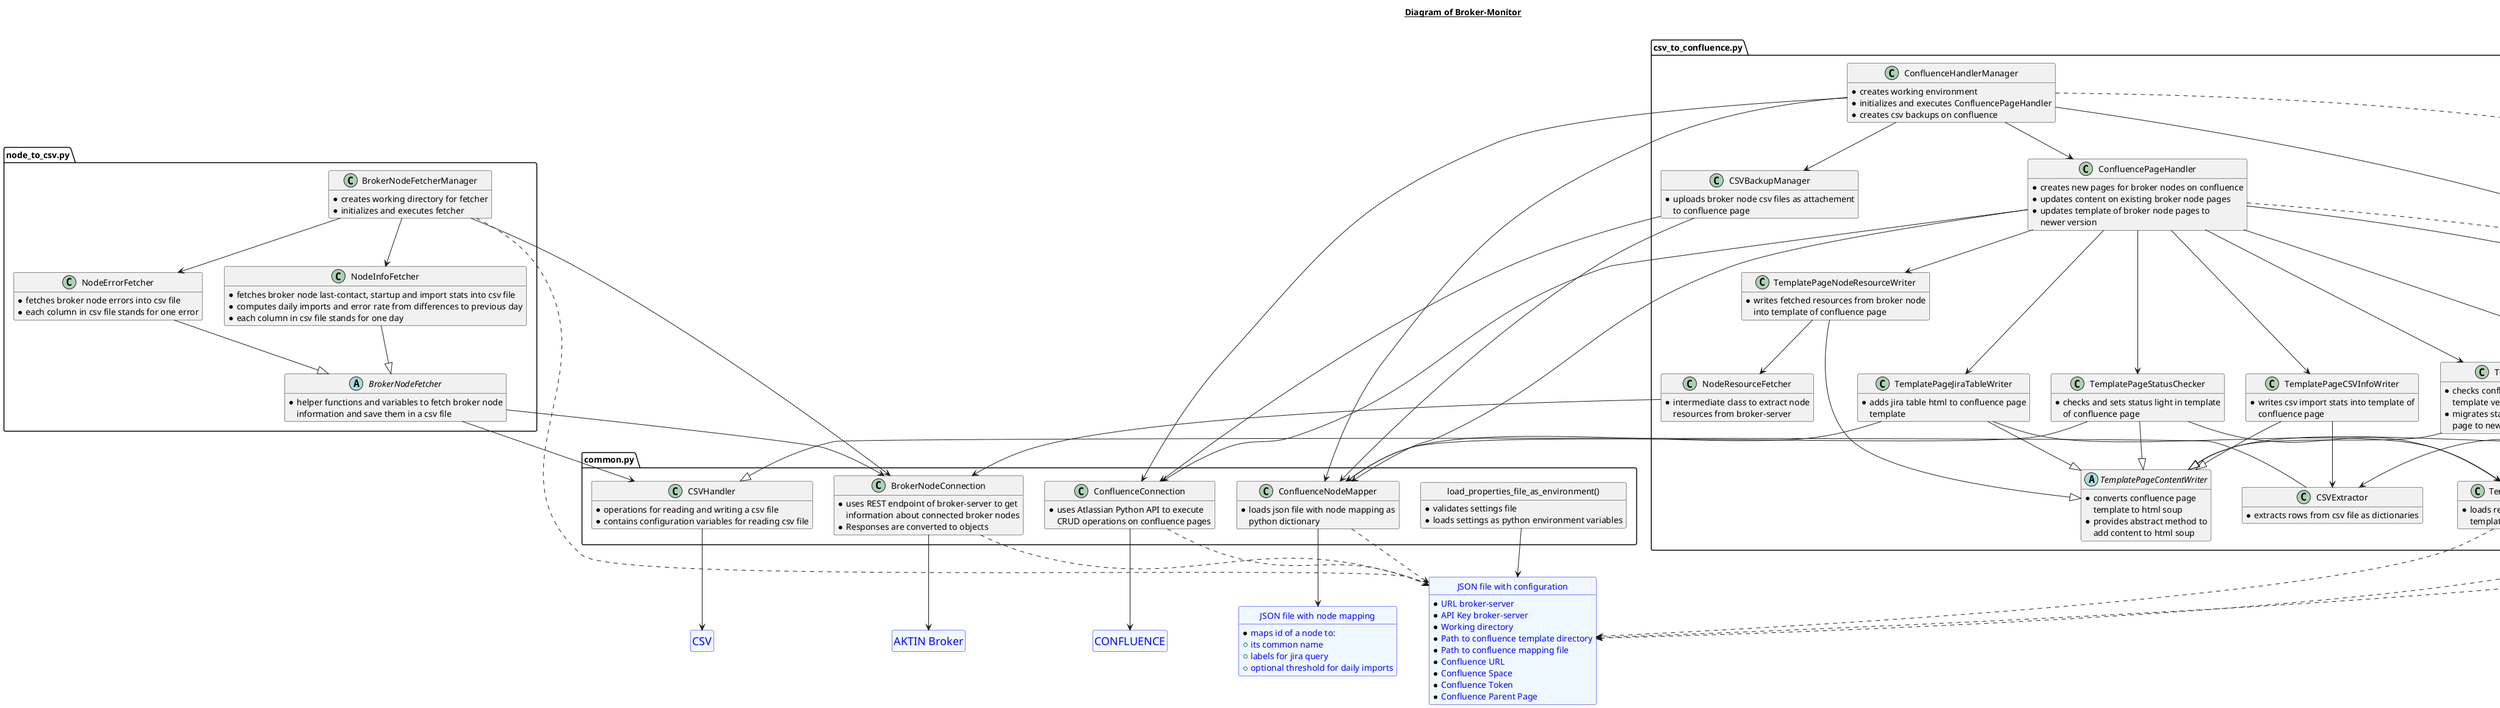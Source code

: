 @startuml
hide methods

title __Diagram of Broker-Monitor__\n

top to bottom direction

entity "<size:18>AKTIN Broker</size>" as broker
entity broker #aliceblue;line:blue;text:blue
hide broker members
hide broker circle

entity "<size:18>CSV</size>" as csv
entity csv #aliceblue;line:blue;text:blue
hide csv members
hide csv circle

entity "<size:18>CONFLUENCE</size>" as confluence
entity confluence #aliceblue;line:blue;text:blue
hide confluence members
hide confluence circle

entity "JSON file with configuration" as settings {
* URL broker-server
* API Key broker-server
* Working directory
* Path to confluence template directory
* Path to confluence mapping file
* Confluence URL
* Confluence Space
* Confluence Token
* Confluence Parent Page
}
entity settings #aliceblue;line:blue;text:blue
hide settings circle

entity "JSON file with node mapping" as mapping {
* maps id of a node to:
+ its common name
+ labels for jira query
+ optional threshold for daily imports
}
entity mapping #aliceblue;line:blue;text:blue
hide mapping circle

package "common.py" as common <<Package>> {
class "load_properties_file_as_environment()" as read_properties {
* validates settings file
* loads settings as python environment variables
}
hide read_properties circle

class ConfluenceNodeMapper {
* loads json file with node mapping as
python dictionary
}

class BrokerNodeConnection {
* uses REST endpoint of broker-server to get
information about connected broker nodes
* Responses are converted to objects
}

class ConfluenceConnection {
* uses Atlassian Python API to execute
CRUD operations on confluence pages
}

class CSVHandler {
* operations for reading and writing a csv file
* contains configuration variables for reading csv file
}
}

read_properties --> settings
CSVHandler --> csv

BrokerNodeConnection --> broker
BrokerNodeConnection ..> settings

ConfluenceConnection --> confluence
ConfluenceConnection ..> settings

ConfluenceNodeMapper --> mapping
ConfluenceNodeMapper ..> settings

package "node_to_csv.py" as node_to_csv <<Package>> {
abstract class BrokerNodeFetcher {
* helper functions and variables to fetch broker node
information and save them in a csv file
}

class NodeErrorFetcher {
* fetches broker node errors into csv file
* each column in csv file stands for one error
}

class NodeInfoFetcher {
* fetches broker node last-contact, startup and import stats into csv file
* computes daily imports and error rate from differences to previous day
* each column in csv file stands for one day
}

class BrokerNodeFetcherManager {
* creates working directory for fetcher
* initializes and executes fetcher
}
}

BrokerNodeFetcher --> CSVHandler
BrokerNodeFetcher --> BrokerNodeConnection

NodeInfoFetcher --|> BrokerNodeFetcher
NodeErrorFetcher --|> BrokerNodeFetcher

BrokerNodeFetcherManager --> BrokerNodeConnection
BrokerNodeFetcherManager --> NodeInfoFetcher
BrokerNodeFetcherManager --> NodeErrorFetcher
BrokerNodeFetcherManager ..> settings

package "csv_to_confluence.py" as csv_to_confluence {
class TemplateResourceLoader {
* loads resources from confluence
template directory
}

abstract class TemplatePageContentWriter{
* converts confluence page
template to html soup
* provides abstract method to
add content to html soup
}

class NodeResourceFetcher {
* intermediate class to extract node
resources from broker-server
}

class TemplatePageNodeResourceWriter {
* writes fetched resources from broker node
into template of confluence page
}

class CSVExtractor {
* extracts rows from csv file as dictionaries
}

class TemplatePageCSVInfoWriter {
* writes csv import stats into template of
confluence page
}

class TemplatePageCSVErrorWriter {
* writes csv error stats into template of
confluence page
}

class TemplatePageStatusChecker {
* checks and sets status light in template
of confluence page
}

class TemplatePageJiraTableWriter {
* adds jira table html to confluence page
template
}

class TemplatePageMigrator {
* checks confluence page for current
template version
* migrates static information of confluence
page to newer template
}

class ConfluencePageHandler {
* creates new pages for broker nodes on confluence
* updates content on existing broker node pages
* updates template of broker node pages to
newer version
}

class CSVBackupManager {
* uploads broker node csv files as attachement
to confluence page
}

class ConfluenceHandlerManager {
* creates working environment
* initializes and executes ConfluencePageHandler
* creates csv backups on confluence
}
}

TemplateResourceLoader ..> settings
NodeResourceFetcher --> BrokerNodeConnection
TemplatePageNodeResourceWriter --|> TemplatePageContentWriter
TemplatePageNodeResourceWriter --> NodeResourceFetcher
CSVExtractor --|> CSVHandler

TemplatePageCSVInfoWriter --|> TemplatePageContentWriter
TemplatePageCSVInfoWriter --> CSVExtractor

TemplatePageCSVErrorWriter --|> TemplatePageContentWriter
TemplatePageCSVErrorWriter --> CSVExtractor
TemplatePageCSVErrorWriter --> TemplateResourceLoader

TemplatePageStatusChecker --|> TemplatePageContentWriter
TemplatePageStatusChecker --> ConfluenceNodeMapper
TemplatePageStatusChecker --> TemplateResourceLoader

TemplatePageJiraTableWriter --|> TemplatePageContentWriter
TemplatePageJiraTableWriter --> ConfluenceNodeMapper
TemplatePageJiraTableWriter --> TemplateResourceLoader

TemplatePageMigrator --|> TemplatePageContentWriter
TemplatePageMigrator --> TemplateResourceLoader

ConfluencePageHandler ..> settings
ConfluencePageHandler --> ConfluenceNodeMapper
ConfluencePageHandler --> ConfluenceConnection
ConfluencePageHandler --> TemplateResourceLoader
ConfluencePageHandler --> TemplatePageNodeResourceWriter
ConfluencePageHandler --> TemplatePageCSVInfoWriter
ConfluencePageHandler --> TemplatePageCSVErrorWriter
ConfluencePageHandler ---> TemplatePageStatusChecker
ConfluencePageHandler ---> TemplatePageJiraTableWriter
ConfluencePageHandler ---> TemplatePageMigrator

CSVBackupManager --> ConfluenceNodeMapper
CSVBackupManager --> ConfluenceConnection

ConfluenceHandlerManager ..> settings
ConfluenceHandlerManager --> ConfluenceNodeMapper
ConfluenceHandlerManager --> ConfluenceConnection
ConfluenceHandlerManager --> TemplateResourceLoader
ConfluenceHandlerManager --> CSVBackupManager
ConfluenceHandlerManager --> ConfluencePageHandler

@enduml
